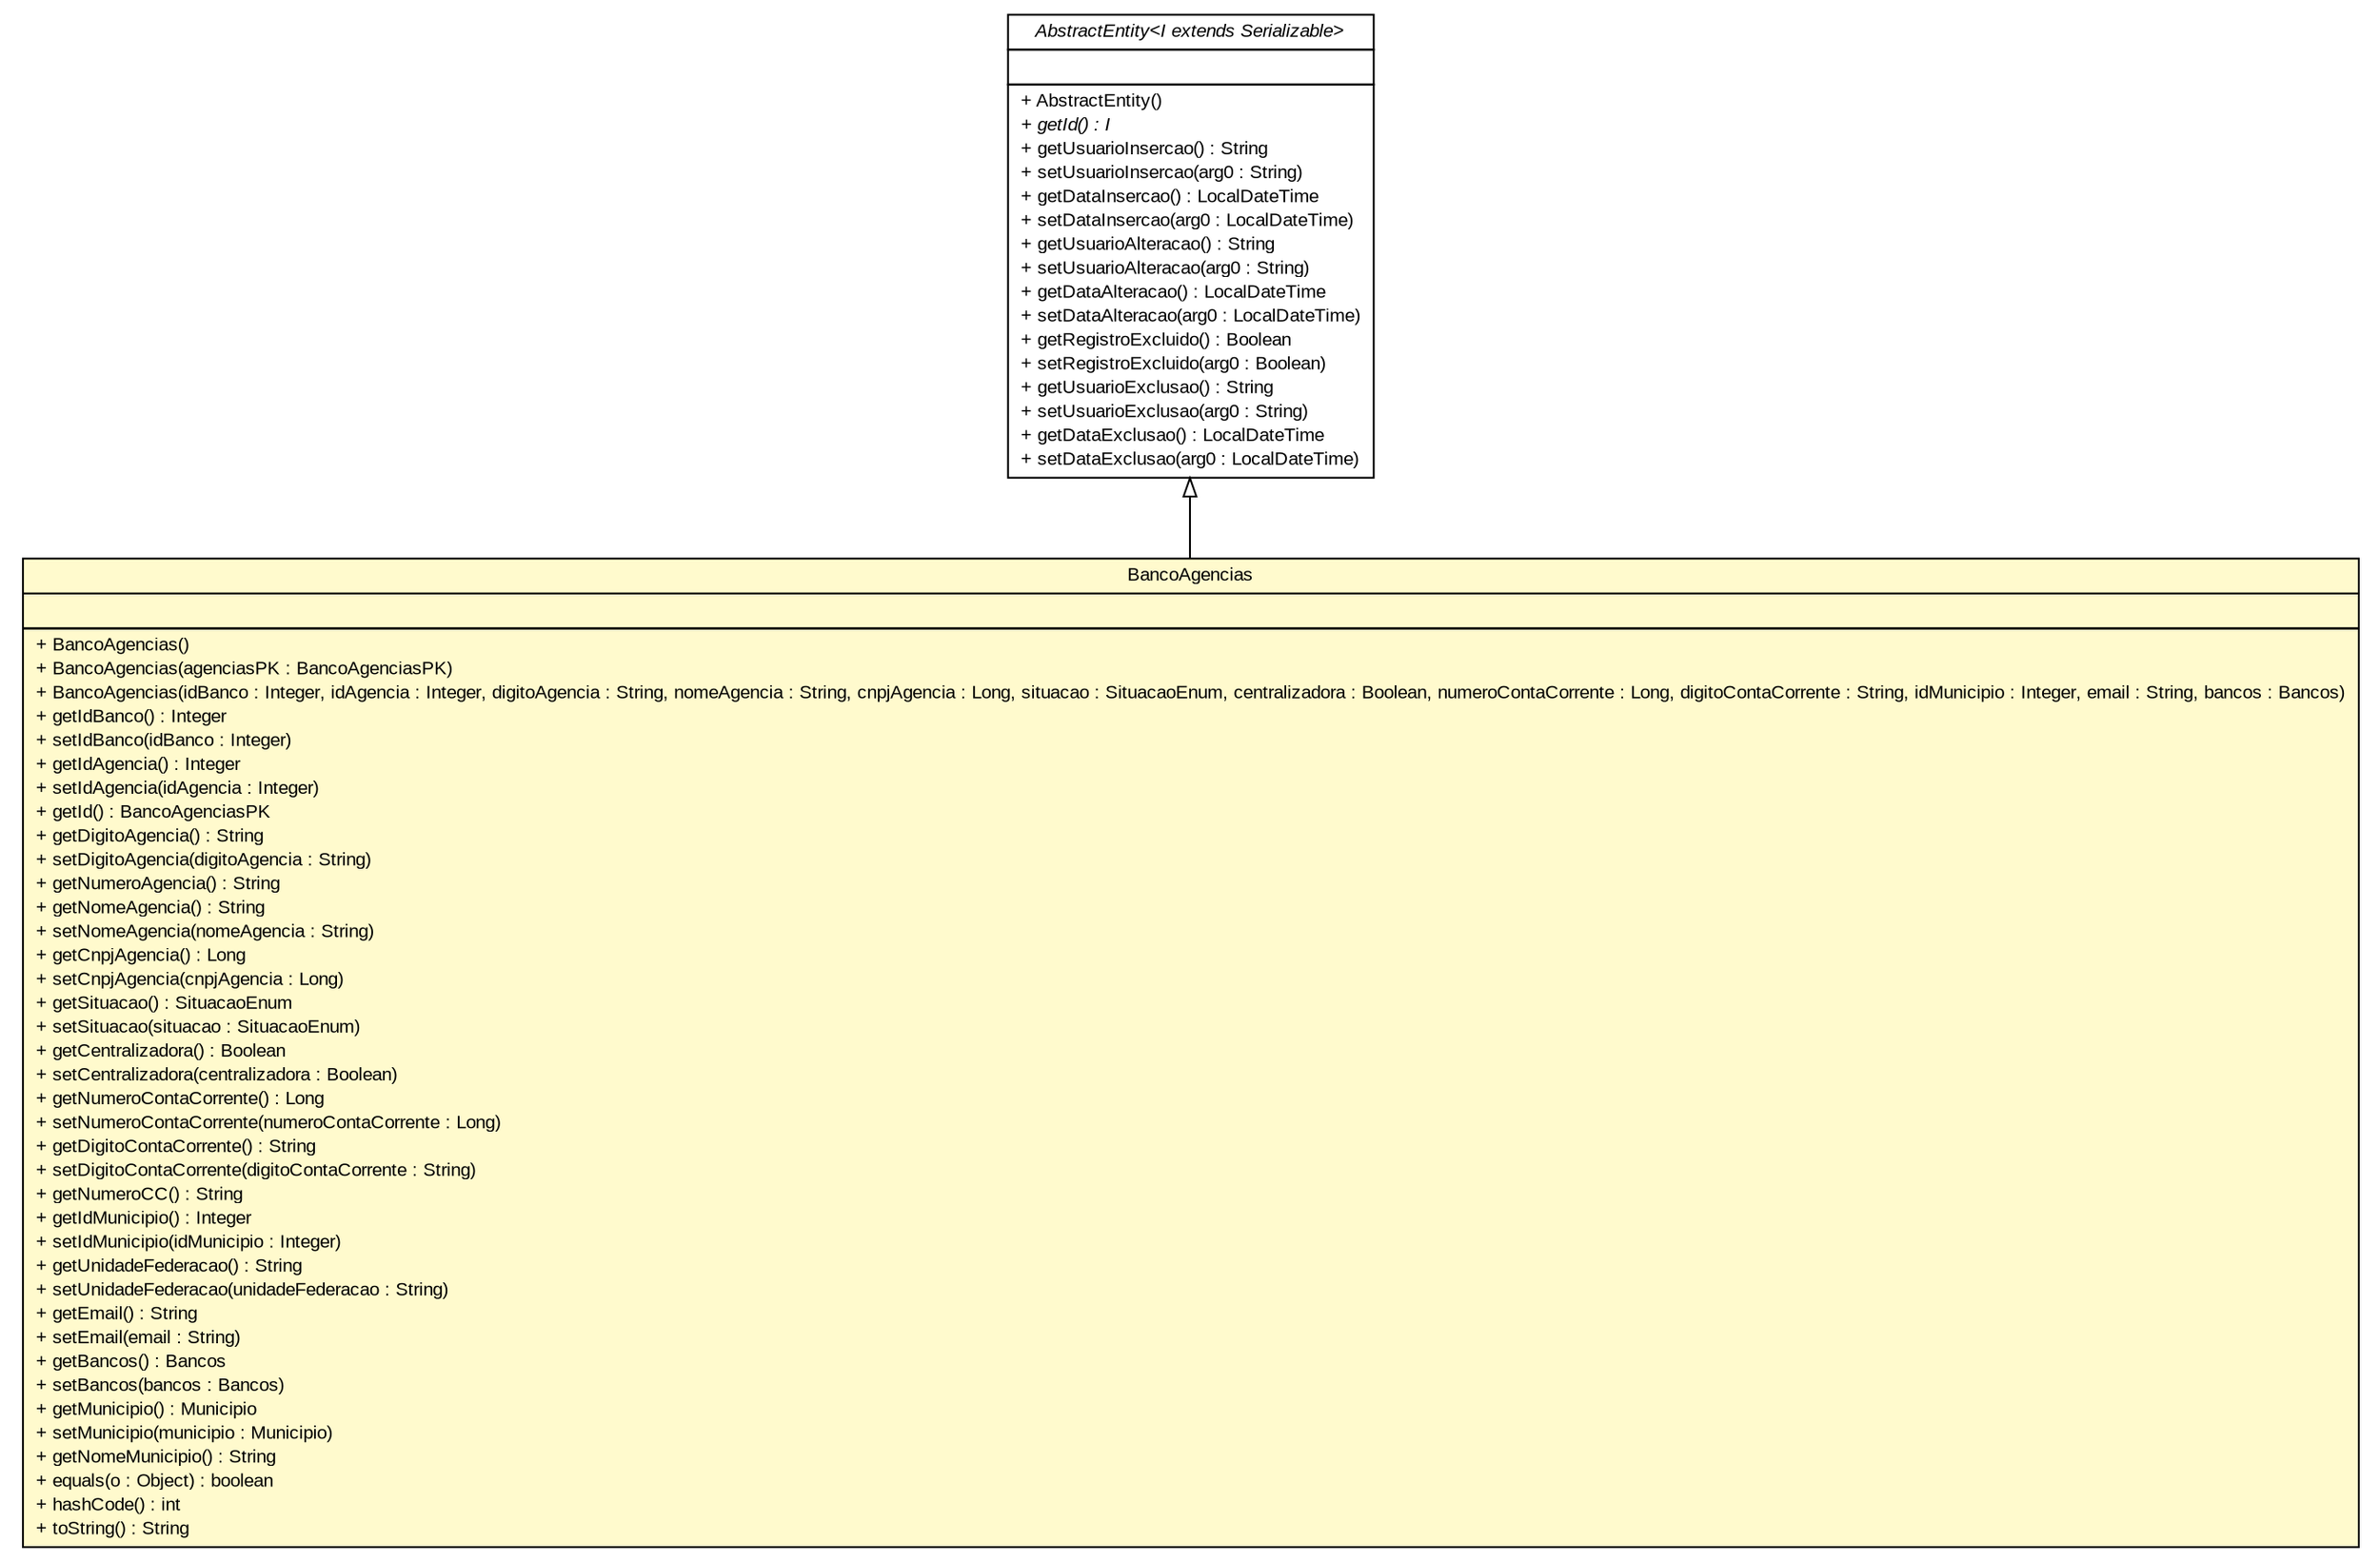 #!/usr/local/bin/dot
#
# Class diagram 
# Generated by UMLGraph version R5_6 (http://www.umlgraph.org/)
#

digraph G {
	edge [fontname="arial",fontsize=10,labelfontname="arial",labelfontsize=10];
	node [fontname="arial",fontsize=10,shape=plaintext];
	nodesep=0.25;
	ranksep=0.5;
	// br.gov.to.sefaz.arr.parametros.persistence.entity.BancoAgencias
	c4257 [label=<<table title="br.gov.to.sefaz.arr.parametros.persistence.entity.BancoAgencias" border="0" cellborder="1" cellspacing="0" cellpadding="2" port="p" bgcolor="lemonChiffon" href="./BancoAgencias.html">
		<tr><td><table border="0" cellspacing="0" cellpadding="1">
<tr><td align="center" balign="center"> BancoAgencias </td></tr>
		</table></td></tr>
		<tr><td><table border="0" cellspacing="0" cellpadding="1">
<tr><td align="left" balign="left">  </td></tr>
		</table></td></tr>
		<tr><td><table border="0" cellspacing="0" cellpadding="1">
<tr><td align="left" balign="left"> + BancoAgencias() </td></tr>
<tr><td align="left" balign="left"> + BancoAgencias(agenciasPK : BancoAgenciasPK) </td></tr>
<tr><td align="left" balign="left"> + BancoAgencias(idBanco : Integer, idAgencia : Integer, digitoAgencia : String, nomeAgencia : String, cnpjAgencia : Long, situacao : SituacaoEnum, centralizadora : Boolean, numeroContaCorrente : Long, digitoContaCorrente : String, idMunicipio : Integer, email : String, bancos : Bancos) </td></tr>
<tr><td align="left" balign="left"> + getIdBanco() : Integer </td></tr>
<tr><td align="left" balign="left"> + setIdBanco(idBanco : Integer) </td></tr>
<tr><td align="left" balign="left"> + getIdAgencia() : Integer </td></tr>
<tr><td align="left" balign="left"> + setIdAgencia(idAgencia : Integer) </td></tr>
<tr><td align="left" balign="left"> + getId() : BancoAgenciasPK </td></tr>
<tr><td align="left" balign="left"> + getDigitoAgencia() : String </td></tr>
<tr><td align="left" balign="left"> + setDigitoAgencia(digitoAgencia : String) </td></tr>
<tr><td align="left" balign="left"> + getNumeroAgencia() : String </td></tr>
<tr><td align="left" balign="left"> + getNomeAgencia() : String </td></tr>
<tr><td align="left" balign="left"> + setNomeAgencia(nomeAgencia : String) </td></tr>
<tr><td align="left" balign="left"> + getCnpjAgencia() : Long </td></tr>
<tr><td align="left" balign="left"> + setCnpjAgencia(cnpjAgencia : Long) </td></tr>
<tr><td align="left" balign="left"> + getSituacao() : SituacaoEnum </td></tr>
<tr><td align="left" balign="left"> + setSituacao(situacao : SituacaoEnum) </td></tr>
<tr><td align="left" balign="left"> + getCentralizadora() : Boolean </td></tr>
<tr><td align="left" balign="left"> + setCentralizadora(centralizadora : Boolean) </td></tr>
<tr><td align="left" balign="left"> + getNumeroContaCorrente() : Long </td></tr>
<tr><td align="left" balign="left"> + setNumeroContaCorrente(numeroContaCorrente : Long) </td></tr>
<tr><td align="left" balign="left"> + getDigitoContaCorrente() : String </td></tr>
<tr><td align="left" balign="left"> + setDigitoContaCorrente(digitoContaCorrente : String) </td></tr>
<tr><td align="left" balign="left"> + getNumeroCC() : String </td></tr>
<tr><td align="left" balign="left"> + getIdMunicipio() : Integer </td></tr>
<tr><td align="left" balign="left"> + setIdMunicipio(idMunicipio : Integer) </td></tr>
<tr><td align="left" balign="left"> + getUnidadeFederacao() : String </td></tr>
<tr><td align="left" balign="left"> + setUnidadeFederacao(unidadeFederacao : String) </td></tr>
<tr><td align="left" balign="left"> + getEmail() : String </td></tr>
<tr><td align="left" balign="left"> + setEmail(email : String) </td></tr>
<tr><td align="left" balign="left"> + getBancos() : Bancos </td></tr>
<tr><td align="left" balign="left"> + setBancos(bancos : Bancos) </td></tr>
<tr><td align="left" balign="left"> + getMunicipio() : Municipio </td></tr>
<tr><td align="left" balign="left"> + setMunicipio(municipio : Municipio) </td></tr>
<tr><td align="left" balign="left"> + getNomeMunicipio() : String </td></tr>
<tr><td align="left" balign="left"> + equals(o : Object) : boolean </td></tr>
<tr><td align="left" balign="left"> + hashCode() : int </td></tr>
<tr><td align="left" balign="left"> + toString() : String </td></tr>
		</table></td></tr>
		</table>>, URL="./BancoAgencias.html", fontname="arial", fontcolor="black", fontsize=10.0];
	//br.gov.to.sefaz.arr.parametros.persistence.entity.BancoAgencias extends br.gov.to.sefaz.persistence.entity.AbstractEntity<br.gov.to.sefaz.arr.parametros.persistence.entity.BancoAgenciasPK>
	c4299:p -> c4257:p [dir=back,arrowtail=empty];
	// br.gov.to.sefaz.persistence.entity.AbstractEntity<I extends java.io.Serializable>
	c4299 [label=<<table title="br.gov.to.sefaz.persistence.entity.AbstractEntity" border="0" cellborder="1" cellspacing="0" cellpadding="2" port="p" href="http://java.sun.com/j2se/1.4.2/docs/api/br/gov/to/sefaz/persistence/entity/AbstractEntity.html">
		<tr><td><table border="0" cellspacing="0" cellpadding="1">
<tr><td align="center" balign="center"><font face="arial italic"> AbstractEntity&lt;I extends Serializable&gt; </font></td></tr>
		</table></td></tr>
		<tr><td><table border="0" cellspacing="0" cellpadding="1">
<tr><td align="left" balign="left">  </td></tr>
		</table></td></tr>
		<tr><td><table border="0" cellspacing="0" cellpadding="1">
<tr><td align="left" balign="left"> + AbstractEntity() </td></tr>
<tr><td align="left" balign="left"><font face="arial italic" point-size="10.0"> + getId() : I </font></td></tr>
<tr><td align="left" balign="left"> + getUsuarioInsercao() : String </td></tr>
<tr><td align="left" balign="left"> + setUsuarioInsercao(arg0 : String) </td></tr>
<tr><td align="left" balign="left"> + getDataInsercao() : LocalDateTime </td></tr>
<tr><td align="left" balign="left"> + setDataInsercao(arg0 : LocalDateTime) </td></tr>
<tr><td align="left" balign="left"> + getUsuarioAlteracao() : String </td></tr>
<tr><td align="left" balign="left"> + setUsuarioAlteracao(arg0 : String) </td></tr>
<tr><td align="left" balign="left"> + getDataAlteracao() : LocalDateTime </td></tr>
<tr><td align="left" balign="left"> + setDataAlteracao(arg0 : LocalDateTime) </td></tr>
<tr><td align="left" balign="left"> + getRegistroExcluido() : Boolean </td></tr>
<tr><td align="left" balign="left"> + setRegistroExcluido(arg0 : Boolean) </td></tr>
<tr><td align="left" balign="left"> + getUsuarioExclusao() : String </td></tr>
<tr><td align="left" balign="left"> + setUsuarioExclusao(arg0 : String) </td></tr>
<tr><td align="left" balign="left"> + getDataExclusao() : LocalDateTime </td></tr>
<tr><td align="left" balign="left"> + setDataExclusao(arg0 : LocalDateTime) </td></tr>
		</table></td></tr>
		</table>>, URL="http://java.sun.com/j2se/1.4.2/docs/api/br/gov/to/sefaz/persistence/entity/AbstractEntity.html", fontname="arial", fontcolor="black", fontsize=10.0];
}

